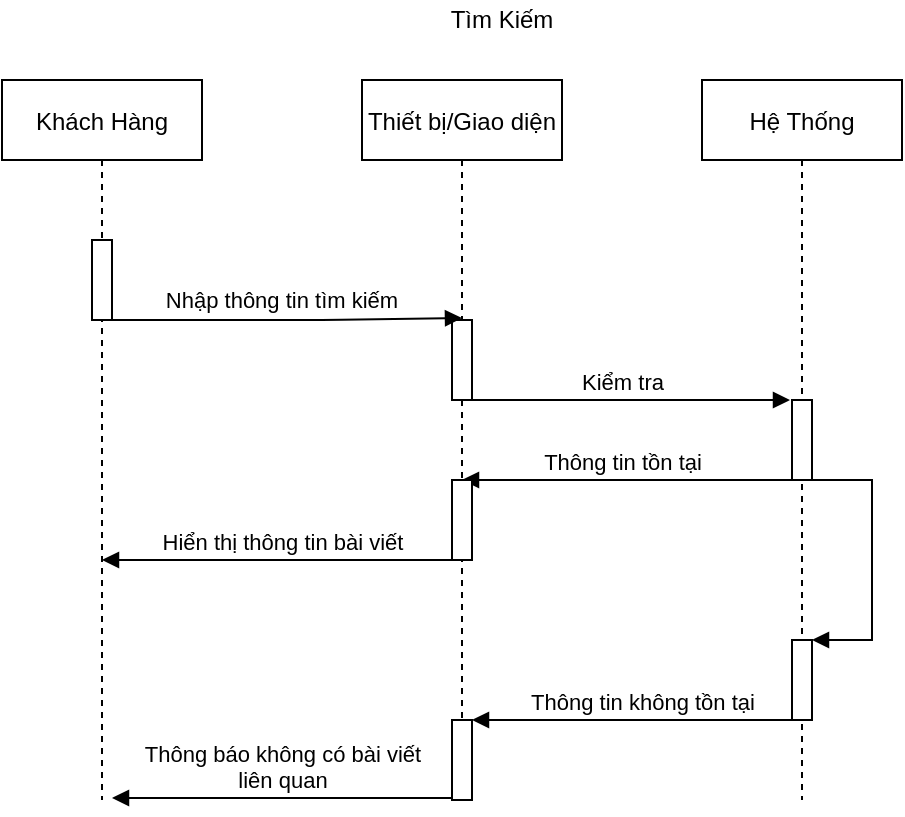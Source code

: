 <mxfile version="14.9.8" type="github">
  <diagram id="kgpKYQtTHZ0yAKxKKP6v" name="Page-1">
    <mxGraphModel dx="1422" dy="794" grid="1" gridSize="10" guides="1" tooltips="1" connect="1" arrows="1" fold="1" page="1" pageScale="1" pageWidth="850" pageHeight="1100" math="0" shadow="0">
      <root>
        <mxCell id="0" />
        <mxCell id="1" parent="0" />
        <mxCell id="3nuBFxr9cyL0pnOWT2aG-1" value="Khách Hàng" style="shape=umlLifeline;perimeter=lifelinePerimeter;container=1;collapsible=0;recursiveResize=0;rounded=0;shadow=0;strokeWidth=1;" parent="1" vertex="1">
          <mxGeometry x="120" y="80" width="100" height="360" as="geometry" />
        </mxCell>
        <mxCell id="3nuBFxr9cyL0pnOWT2aG-2" value="" style="points=[];perimeter=orthogonalPerimeter;rounded=0;shadow=0;strokeWidth=1;" parent="3nuBFxr9cyL0pnOWT2aG-1" vertex="1">
          <mxGeometry x="45" y="80" width="10" height="40" as="geometry" />
        </mxCell>
        <mxCell id="3nuBFxr9cyL0pnOWT2aG-5" value="Thiết bị/Giao diện" style="shape=umlLifeline;perimeter=lifelinePerimeter;container=1;collapsible=0;recursiveResize=0;rounded=0;shadow=0;strokeWidth=1;" parent="1" vertex="1">
          <mxGeometry x="300" y="80" width="100" height="360" as="geometry" />
        </mxCell>
        <mxCell id="3nuBFxr9cyL0pnOWT2aG-6" value="" style="points=[];perimeter=orthogonalPerimeter;rounded=0;shadow=0;strokeWidth=1;" parent="3nuBFxr9cyL0pnOWT2aG-5" vertex="1">
          <mxGeometry x="45" y="120" width="10" height="40" as="geometry" />
        </mxCell>
        <mxCell id="3nuBFxr9cyL0pnOWT2aG-8" value="Nhập thông tin tìm kiếm" style="verticalAlign=bottom;endArrow=block;shadow=0;strokeWidth=1;" parent="1" source="3nuBFxr9cyL0pnOWT2aG-2" edge="1">
          <mxGeometry x="-0.029" y="1" relative="1" as="geometry">
            <mxPoint x="275" y="160" as="sourcePoint" />
            <mxPoint x="350" y="199" as="targetPoint" />
            <Array as="points">
              <mxPoint x="280" y="200" />
            </Array>
            <mxPoint as="offset" />
          </mxGeometry>
        </mxCell>
        <mxCell id="aM9u6N3OBEJ6Bz7HZgSO-1" value="Hệ Thống" style="shape=umlLifeline;perimeter=lifelinePerimeter;container=1;collapsible=0;recursiveResize=0;rounded=0;shadow=0;strokeWidth=1;" vertex="1" parent="1">
          <mxGeometry x="470" y="80" width="100" height="360" as="geometry" />
        </mxCell>
        <mxCell id="aM9u6N3OBEJ6Bz7HZgSO-2" value="" style="points=[];perimeter=orthogonalPerimeter;rounded=0;shadow=0;strokeWidth=1;" vertex="1" parent="aM9u6N3OBEJ6Bz7HZgSO-1">
          <mxGeometry x="45" y="160" width="10" height="40" as="geometry" />
        </mxCell>
        <mxCell id="aM9u6N3OBEJ6Bz7HZgSO-7" value="Kiểm tra" style="html=1;verticalAlign=bottom;endArrow=block;entryX=-0.1;entryY=0;entryDx=0;entryDy=0;entryPerimeter=0;" edge="1" parent="1" target="aM9u6N3OBEJ6Bz7HZgSO-2">
          <mxGeometry x="0.006" width="80" relative="1" as="geometry">
            <mxPoint x="345" y="240" as="sourcePoint" />
            <mxPoint x="510" y="240" as="targetPoint" />
            <mxPoint as="offset" />
          </mxGeometry>
        </mxCell>
        <mxCell id="aM9u6N3OBEJ6Bz7HZgSO-8" value="Thông tin tồn tại" style="html=1;verticalAlign=bottom;endArrow=block;exitX=0.5;exitY=1;exitDx=0;exitDy=0;exitPerimeter=0;" edge="1" parent="1" source="aM9u6N3OBEJ6Bz7HZgSO-2">
          <mxGeometry x="0.059" width="80" relative="1" as="geometry">
            <mxPoint x="435" y="280" as="sourcePoint" />
            <mxPoint x="350" y="280" as="targetPoint" />
            <mxPoint as="offset" />
          </mxGeometry>
        </mxCell>
        <mxCell id="aM9u6N3OBEJ6Bz7HZgSO-9" value="Hiển thị thông tin bài viết" style="html=1;verticalAlign=bottom;endArrow=block;exitX=0.5;exitY=1;exitDx=0;exitDy=0;exitPerimeter=0;" edge="1" parent="1" source="aM9u6N3OBEJ6Bz7HZgSO-10">
          <mxGeometry width="80" relative="1" as="geometry">
            <mxPoint x="340" y="320" as="sourcePoint" />
            <mxPoint x="170" y="320" as="targetPoint" />
            <mxPoint as="offset" />
          </mxGeometry>
        </mxCell>
        <mxCell id="aM9u6N3OBEJ6Bz7HZgSO-10" value="" style="points=[];perimeter=orthogonalPerimeter;rounded=0;shadow=0;strokeWidth=1;" vertex="1" parent="1">
          <mxGeometry x="345" y="280" width="10" height="40" as="geometry" />
        </mxCell>
        <mxCell id="aM9u6N3OBEJ6Bz7HZgSO-12" value="" style="html=1;points=[];perimeter=orthogonalPerimeter;" vertex="1" parent="1">
          <mxGeometry x="515" y="360" width="10" height="40" as="geometry" />
        </mxCell>
        <mxCell id="aM9u6N3OBEJ6Bz7HZgSO-13" value="" style="edgeStyle=orthogonalEdgeStyle;html=1;align=left;spacingLeft=2;endArrow=block;rounded=0;entryX=1;entryY=0;" edge="1" target="aM9u6N3OBEJ6Bz7HZgSO-12" parent="1">
          <mxGeometry y="85" relative="1" as="geometry">
            <mxPoint x="525" y="280" as="sourcePoint" />
            <Array as="points">
              <mxPoint x="555" y="280" />
              <mxPoint x="555" y="360" />
            </Array>
            <mxPoint as="offset" />
          </mxGeometry>
        </mxCell>
        <mxCell id="aM9u6N3OBEJ6Bz7HZgSO-14" value="Thông tin không tồn tại" style="html=1;verticalAlign=bottom;endArrow=block;exitX=0.5;exitY=1;exitDx=0;exitDy=0;exitPerimeter=0;" edge="1" parent="1">
          <mxGeometry width="80" relative="1" as="geometry">
            <mxPoint x="525" y="400" as="sourcePoint" />
            <mxPoint x="355" y="400" as="targetPoint" />
            <mxPoint as="offset" />
          </mxGeometry>
        </mxCell>
        <mxCell id="aM9u6N3OBEJ6Bz7HZgSO-15" value="" style="points=[];perimeter=orthogonalPerimeter;rounded=0;shadow=0;strokeWidth=1;" vertex="1" parent="1">
          <mxGeometry x="345" y="400" width="10" height="40" as="geometry" />
        </mxCell>
        <mxCell id="aM9u6N3OBEJ6Bz7HZgSO-17" value="Thông báo không có bài viết &lt;br&gt;liên quan" style="html=1;verticalAlign=bottom;endArrow=block;exitX=0.5;exitY=1;exitDx=0;exitDy=0;exitPerimeter=0;" edge="1" parent="1">
          <mxGeometry width="80" relative="1" as="geometry">
            <mxPoint x="345" y="439" as="sourcePoint" />
            <mxPoint x="175" y="439" as="targetPoint" />
            <mxPoint as="offset" />
          </mxGeometry>
        </mxCell>
        <mxCell id="aM9u6N3OBEJ6Bz7HZgSO-18" value="Tìm Kiếm" style="text;html=1;strokeColor=none;fillColor=none;align=center;verticalAlign=middle;whiteSpace=wrap;rounded=0;" vertex="1" parent="1">
          <mxGeometry x="340" y="40" width="60" height="20" as="geometry" />
        </mxCell>
      </root>
    </mxGraphModel>
  </diagram>
</mxfile>
